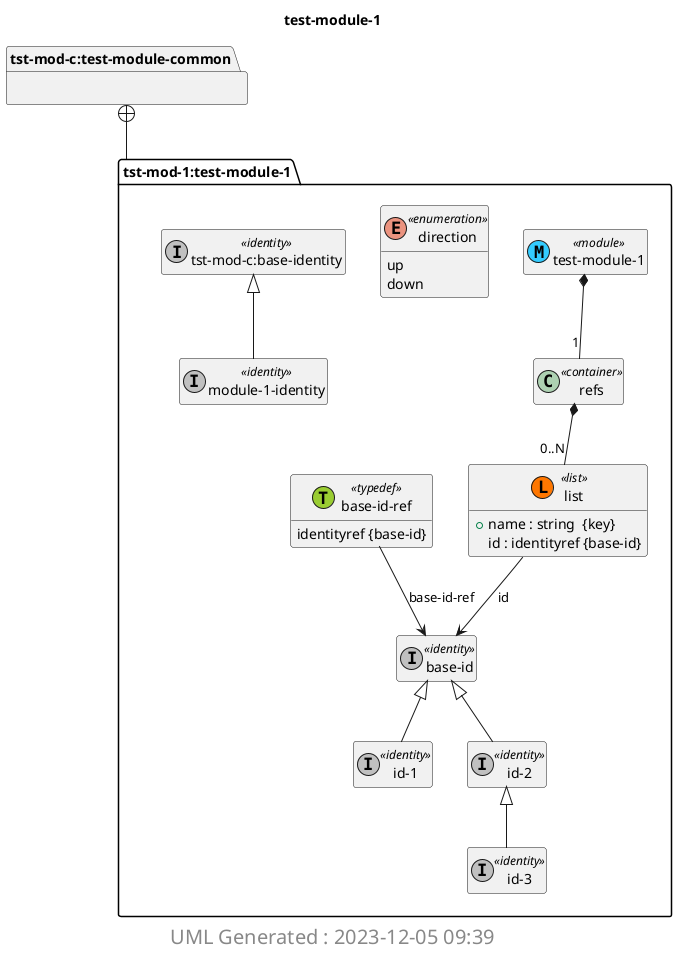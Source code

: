 'Download plantuml from http://plantuml.sourceforge.net/ 
'Generate png with java -jar plantuml.jar <file> 
'Output in img/<module>.png 
'If Java spits out memory error increase heap size with java -Xmx1024m  -jar plantuml.jar <file> 
@startuml img/test-module-1.png 
hide empty fields 
hide empty methods 
hide <<case>> circle
hide <<augment>> circle
hide <<choice>> circle
hide <<leafref>> stereotype
hide <<leafref>> circle
page 1x1 
Title test-module-1 
package "tst-mod-c:test-module-common" as tst_mod_c_test_module_common { 
} 
package "tst-mod-1:test-module-1" as tst_mod_1_test_module_1 { 
} 
package "tst-mod-1:test-module-1" as tst_mod_1_test_module_1 { 
class "test-module-1" as test_module_1 << (M, #33CCFF) module>> 
enum "direction" as tst_mod_1_direction_typedef <<enumeration>> {
up
down
}
class "base-id-ref" as tst_mod_1_base_id_ref_typedef << (T, YellowGreen) typedef>>
tst_mod_1_base_id_ref_typedef : identityref {base-id}
class "refs" as  test_module_1_I_refs <<container>> 
test_module_1 *-- "1" test_module_1_I_refs 
class "list" as test_module_1_I_refs_I_list << (L, #FF7700) list>> 
test_module_1_I_refs *-- "0..N" test_module_1_I_refs_I_list 
test_module_1_I_refs_I_list : +name : string  {key} 
test_module_1_I_refs_I_list : id : identityref {base-id}  
class "tst-mod-c:base-identity" as tst_mod_c_base_identity_identity << (I,Silver) identity>> 
class "base-id" as tst_mod_1_base_id_identity << (I,Silver) identity>> 
class "id-1" as tst_mod_1_id_1_identity << (I,Silver) identity>> 
tst_mod_1_base_id_identity <|-- tst_mod_1_id_1_identity 
class "id-2" as tst_mod_1_id_2_identity << (I,Silver) identity>> 
tst_mod_1_base_id_identity <|-- tst_mod_1_id_2_identity 
class "id-3" as tst_mod_1_id_3_identity << (I,Silver) identity>> 
tst_mod_1_id_2_identity <|-- tst_mod_1_id_3_identity 
class "module-1-identity" as tst_mod_1_module_1_identity_identity << (I,Silver) identity>> 
tst_mod_c_base_identity_identity <|-- tst_mod_1_module_1_identity_identity 
tst_mod_1_base_id_ref_typedef-->tst_mod_1_base_id_identity : base-id-ref
test_module_1_I_refs_I_list-->tst_mod_1_base_id_identity : id
} 

tst_mod_c_test_module_common +-- tst_mod_1_test_module_1
center footer
 <size:20> UML Generated : 2023-12-05 09:39 </size>
 endfooter 
@enduml 
